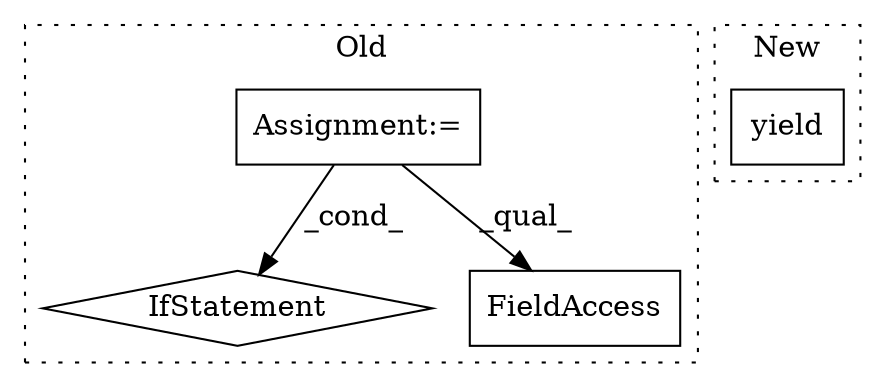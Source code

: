 digraph G {
subgraph cluster0 {
1 [label="IfStatement" a="25" s="2513,2574" l="4,2" shape="diamond"];
3 [label="Assignment:=" a="7" s="2137" l="8" shape="box"];
4 [label="FieldAccess" a="22" s="2528" l="24" shape="box"];
label = "Old";
style="dotted";
}
subgraph cluster1 {
2 [label="yield" a="112" s="2770" l="7" shape="box"];
label = "New";
style="dotted";
}
3 -> 4 [label="_qual_"];
3 -> 1 [label="_cond_"];
}